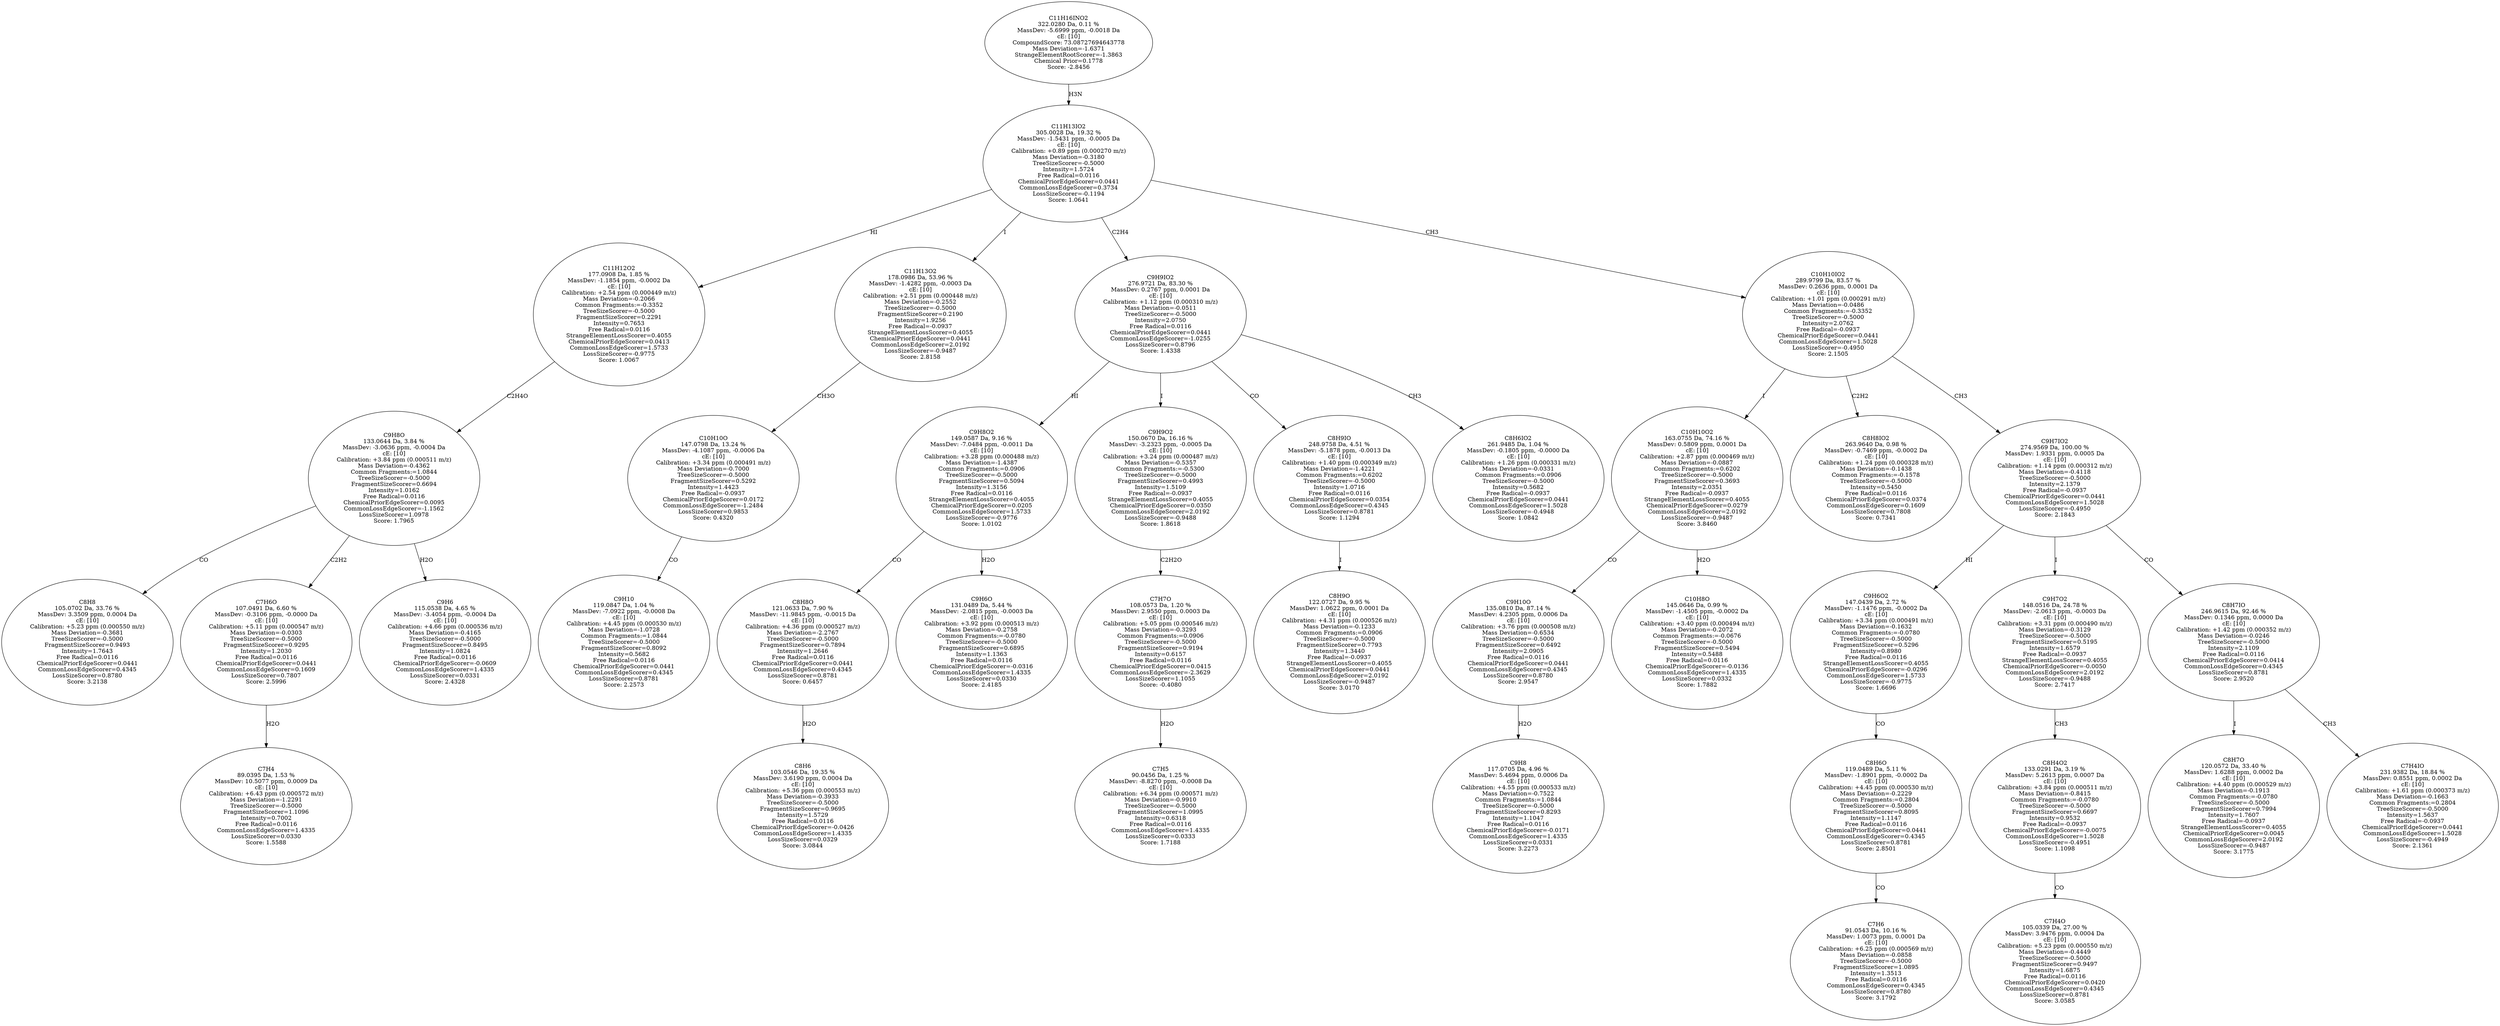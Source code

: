 strict digraph {
v1 [label="C8H8\n105.0702 Da, 33.76 %\nMassDev: 3.3509 ppm, 0.0004 Da\ncE: [10]\nCalibration: +5.23 ppm (0.000550 m/z)\nMass Deviation=-0.3681\nTreeSizeScorer=-0.5000\nFragmentSizeScorer=0.9493\nIntensity=1.7643\nFree Radical=0.0116\nChemicalPriorEdgeScorer=0.0441\nCommonLossEdgeScorer=0.4345\nLossSizeScorer=0.8780\nScore: 3.2138"];
v2 [label="C7H4\n89.0395 Da, 1.53 %\nMassDev: 10.5077 ppm, 0.0009 Da\ncE: [10]\nCalibration: +6.43 ppm (0.000572 m/z)\nMass Deviation=-1.2291\nTreeSizeScorer=-0.5000\nFragmentSizeScorer=1.1096\nIntensity=0.7002\nFree Radical=0.0116\nCommonLossEdgeScorer=1.4335\nLossSizeScorer=0.0330\nScore: 1.5588"];
v3 [label="C7H6O\n107.0491 Da, 6.60 %\nMassDev: -0.3106 ppm, -0.0000 Da\ncE: [10]\nCalibration: +5.11 ppm (0.000547 m/z)\nMass Deviation=-0.0303\nTreeSizeScorer=-0.5000\nFragmentSizeScorer=0.9295\nIntensity=1.2030\nFree Radical=0.0116\nChemicalPriorEdgeScorer=0.0441\nCommonLossEdgeScorer=0.1609\nLossSizeScorer=0.7807\nScore: 2.5996"];
v4 [label="C9H6\n115.0538 Da, 4.65 %\nMassDev: -3.4054 ppm, -0.0004 Da\ncE: [10]\nCalibration: +4.66 ppm (0.000536 m/z)\nMass Deviation=-0.4165\nTreeSizeScorer=-0.5000\nFragmentSizeScorer=0.8495\nIntensity=1.0824\nFree Radical=0.0116\nChemicalPriorEdgeScorer=-0.0609\nCommonLossEdgeScorer=1.4335\nLossSizeScorer=0.0331\nScore: 2.4328"];
v5 [label="C9H8O\n133.0644 Da, 3.84 %\nMassDev: -3.0636 ppm, -0.0004 Da\ncE: [10]\nCalibration: +3.84 ppm (0.000511 m/z)\nMass Deviation=-0.4362\nCommon Fragments:=1.0844\nTreeSizeScorer=-0.5000\nFragmentSizeScorer=0.6694\nIntensity=1.0162\nFree Radical=0.0116\nChemicalPriorEdgeScorer=0.0095\nCommonLossEdgeScorer=-1.1562\nLossSizeScorer=1.0978\nScore: 1.7965"];
v6 [label="C11H12O2\n177.0908 Da, 1.85 %\nMassDev: -1.1854 ppm, -0.0002 Da\ncE: [10]\nCalibration: +2.54 ppm (0.000449 m/z)\nMass Deviation=-0.2066\nCommon Fragments:=-0.3352\nTreeSizeScorer=-0.5000\nFragmentSizeScorer=0.2291\nIntensity=0.7653\nFree Radical=0.0116\nStrangeElementLossScorer=0.4055\nChemicalPriorEdgeScorer=0.0413\nCommonLossEdgeScorer=1.5733\nLossSizeScorer=-0.9775\nScore: 1.0067"];
v7 [label="C9H10\n119.0847 Da, 1.04 %\nMassDev: -7.0922 ppm, -0.0008 Da\ncE: [10]\nCalibration: +4.45 ppm (0.000530 m/z)\nMass Deviation=-1.0728\nCommon Fragments:=1.0844\nTreeSizeScorer=-0.5000\nFragmentSizeScorer=0.8092\nIntensity=0.5682\nFree Radical=0.0116\nChemicalPriorEdgeScorer=0.0441\nCommonLossEdgeScorer=0.4345\nLossSizeScorer=0.8781\nScore: 2.2573"];
v8 [label="C10H10O\n147.0798 Da, 13.24 %\nMassDev: -4.1087 ppm, -0.0006 Da\ncE: [10]\nCalibration: +3.34 ppm (0.000491 m/z)\nMass Deviation=-0.7000\nTreeSizeScorer=-0.5000\nFragmentSizeScorer=0.5292\nIntensity=1.4423\nFree Radical=-0.0937\nChemicalPriorEdgeScorer=0.0172\nCommonLossEdgeScorer=-1.2484\nLossSizeScorer=0.9853\nScore: 0.4320"];
v9 [label="C11H13O2\n178.0986 Da, 53.96 %\nMassDev: -1.4282 ppm, -0.0003 Da\ncE: [10]\nCalibration: +2.51 ppm (0.000448 m/z)\nMass Deviation=-0.2552\nTreeSizeScorer=-0.5000\nFragmentSizeScorer=0.2190\nIntensity=1.9256\nFree Radical=-0.0937\nStrangeElementLossScorer=0.4055\nChemicalPriorEdgeScorer=0.0441\nCommonLossEdgeScorer=2.0192\nLossSizeScorer=-0.9487\nScore: 2.8158"];
v10 [label="C8H6\n103.0546 Da, 19.35 %\nMassDev: 3.6190 ppm, 0.0004 Da\ncE: [10]\nCalibration: +5.36 ppm (0.000553 m/z)\nMass Deviation=-0.3933\nTreeSizeScorer=-0.5000\nFragmentSizeScorer=0.9695\nIntensity=1.5729\nFree Radical=0.0116\nChemicalPriorEdgeScorer=-0.0426\nCommonLossEdgeScorer=1.4335\nLossSizeScorer=0.0329\nScore: 3.0844"];
v11 [label="C8H8O\n121.0633 Da, 7.90 %\nMassDev: -11.9845 ppm, -0.0015 Da\ncE: [10]\nCalibration: +4.36 ppm (0.000527 m/z)\nMass Deviation=-2.2767\nTreeSizeScorer=-0.5000\nFragmentSizeScorer=0.7894\nIntensity=1.2646\nFree Radical=0.0116\nChemicalPriorEdgeScorer=0.0441\nCommonLossEdgeScorer=0.4345\nLossSizeScorer=0.8781\nScore: 0.6457"];
v12 [label="C9H6O\n131.0489 Da, 5.44 %\nMassDev: -2.0815 ppm, -0.0003 Da\ncE: [10]\nCalibration: +3.92 ppm (0.000513 m/z)\nMass Deviation=-0.2758\nCommon Fragments:=-0.0780\nTreeSizeScorer=-0.5000\nFragmentSizeScorer=0.6895\nIntensity=1.1363\nFree Radical=0.0116\nChemicalPriorEdgeScorer=-0.0316\nCommonLossEdgeScorer=1.4335\nLossSizeScorer=0.0330\nScore: 2.4185"];
v13 [label="C9H8O2\n149.0587 Da, 9.16 %\nMassDev: -7.0484 ppm, -0.0011 Da\ncE: [10]\nCalibration: +3.28 ppm (0.000488 m/z)\nMass Deviation=-1.4387\nCommon Fragments:=0.0906\nTreeSizeScorer=-0.5000\nFragmentSizeScorer=0.5094\nIntensity=1.3156\nFree Radical=0.0116\nStrangeElementLossScorer=0.4055\nChemicalPriorEdgeScorer=0.0205\nCommonLossEdgeScorer=1.5733\nLossSizeScorer=-0.9776\nScore: 1.0102"];
v14 [label="C7H5\n90.0456 Da, 1.25 %\nMassDev: -8.8270 ppm, -0.0008 Da\ncE: [10]\nCalibration: +6.34 ppm (0.000571 m/z)\nMass Deviation=-0.9910\nTreeSizeScorer=-0.5000\nFragmentSizeScorer=1.0995\nIntensity=0.6318\nFree Radical=0.0116\nCommonLossEdgeScorer=1.4335\nLossSizeScorer=0.0333\nScore: 1.7188"];
v15 [label="C7H7O\n108.0573 Da, 1.20 %\nMassDev: 2.9550 ppm, 0.0003 Da\ncE: [10]\nCalibration: +5.05 ppm (0.000546 m/z)\nMass Deviation=-0.3293\nCommon Fragments:=0.0906\nTreeSizeScorer=-0.5000\nFragmentSizeScorer=0.9194\nIntensity=0.6157\nFree Radical=0.0116\nChemicalPriorEdgeScorer=0.0415\nCommonLossEdgeScorer=-2.3629\nLossSizeScorer=1.1055\nScore: -0.4080"];
v16 [label="C9H9O2\n150.0670 Da, 16.16 %\nMassDev: -3.2323 ppm, -0.0005 Da\ncE: [10]\nCalibration: +3.24 ppm (0.000487 m/z)\nMass Deviation=-0.5357\nCommon Fragments:=-0.5300\nTreeSizeScorer=-0.5000\nFragmentSizeScorer=0.4993\nIntensity=1.5109\nFree Radical=-0.0937\nStrangeElementLossScorer=0.4055\nChemicalPriorEdgeScorer=0.0350\nCommonLossEdgeScorer=2.0192\nLossSizeScorer=-0.9488\nScore: 1.8618"];
v17 [label="C8H9O\n122.0727 Da, 9.95 %\nMassDev: 1.0622 ppm, 0.0001 Da\ncE: [10]\nCalibration: +4.31 ppm (0.000526 m/z)\nMass Deviation=-0.1233\nCommon Fragments:=0.0906\nTreeSizeScorer=-0.5000\nFragmentSizeScorer=0.7793\nIntensity=1.3440\nFree Radical=-0.0937\nStrangeElementLossScorer=0.4055\nChemicalPriorEdgeScorer=0.0441\nCommonLossEdgeScorer=2.0192\nLossSizeScorer=-0.9487\nScore: 3.0170"];
v18 [label="C8H9IO\n248.9758 Da, 4.51 %\nMassDev: -5.1878 ppm, -0.0013 Da\ncE: [10]\nCalibration: +1.40 ppm (0.000349 m/z)\nMass Deviation=-1.4221\nCommon Fragments:=0.6202\nTreeSizeScorer=-0.5000\nIntensity=1.0716\nFree Radical=0.0116\nChemicalPriorEdgeScorer=0.0354\nCommonLossEdgeScorer=0.4345\nLossSizeScorer=0.8781\nScore: 1.1294"];
v19 [label="C8H6IO2\n261.9485 Da, 1.04 %\nMassDev: -0.1805 ppm, -0.0000 Da\ncE: [10]\nCalibration: +1.26 ppm (0.000331 m/z)\nMass Deviation=-0.0331\nCommon Fragments:=0.0906\nTreeSizeScorer=-0.5000\nIntensity=0.5682\nFree Radical=-0.0937\nChemicalPriorEdgeScorer=0.0441\nCommonLossEdgeScorer=1.5028\nLossSizeScorer=-0.4948\nScore: 1.0842"];
v20 [label="C9H9IO2\n276.9721 Da, 83.30 %\nMassDev: 0.2767 ppm, 0.0001 Da\ncE: [10]\nCalibration: +1.12 ppm (0.000310 m/z)\nMass Deviation=-0.0511\nTreeSizeScorer=-0.5000\nIntensity=2.0750\nFree Radical=0.0116\nChemicalPriorEdgeScorer=0.0441\nCommonLossEdgeScorer=-1.0255\nLossSizeScorer=0.8796\nScore: 1.4338"];
v21 [label="C9H8\n117.0705 Da, 4.96 %\nMassDev: 5.4694 ppm, 0.0006 Da\ncE: [10]\nCalibration: +4.55 ppm (0.000533 m/z)\nMass Deviation=-0.7522\nCommon Fragments:=1.0844\nTreeSizeScorer=-0.5000\nFragmentSizeScorer=0.8293\nIntensity=1.1047\nFree Radical=0.0116\nChemicalPriorEdgeScorer=-0.0171\nCommonLossEdgeScorer=1.4335\nLossSizeScorer=0.0331\nScore: 3.2273"];
v22 [label="C9H10O\n135.0810 Da, 87.14 %\nMassDev: 4.2305 ppm, 0.0006 Da\ncE: [10]\nCalibration: +3.76 ppm (0.000508 m/z)\nMass Deviation=-0.6534\nTreeSizeScorer=-0.5000\nFragmentSizeScorer=0.6492\nIntensity=2.0905\nFree Radical=0.0116\nChemicalPriorEdgeScorer=0.0441\nCommonLossEdgeScorer=0.4345\nLossSizeScorer=0.8780\nScore: 2.9547"];
v23 [label="C10H8O\n145.0646 Da, 0.99 %\nMassDev: -1.4505 ppm, -0.0002 Da\ncE: [10]\nCalibration: +3.40 ppm (0.000494 m/z)\nMass Deviation=-0.2072\nCommon Fragments:=-0.0676\nTreeSizeScorer=-0.5000\nFragmentSizeScorer=0.5494\nIntensity=0.5488\nFree Radical=0.0116\nChemicalPriorEdgeScorer=-0.0136\nCommonLossEdgeScorer=1.4335\nLossSizeScorer=0.0332\nScore: 1.7882"];
v24 [label="C10H10O2\n163.0755 Da, 74.16 %\nMassDev: 0.5809 ppm, 0.0001 Da\ncE: [10]\nCalibration: +2.87 ppm (0.000469 m/z)\nMass Deviation=-0.0887\nCommon Fragments:=0.6202\nTreeSizeScorer=-0.5000\nFragmentSizeScorer=0.3693\nIntensity=2.0351\nFree Radical=-0.0937\nStrangeElementLossScorer=0.4055\nChemicalPriorEdgeScorer=0.0279\nCommonLossEdgeScorer=2.0192\nLossSizeScorer=-0.9487\nScore: 3.8460"];
v25 [label="C8H8IO2\n263.9640 Da, 0.98 %\nMassDev: -0.7469 ppm, -0.0002 Da\ncE: [10]\nCalibration: +1.24 ppm (0.000328 m/z)\nMass Deviation=-0.1438\nCommon Fragments:=-0.1578\nTreeSizeScorer=-0.5000\nIntensity=0.5450\nFree Radical=0.0116\nChemicalPriorEdgeScorer=0.0374\nCommonLossEdgeScorer=0.1609\nLossSizeScorer=0.7808\nScore: 0.7341"];
v26 [label="C7H6\n91.0543 Da, 10.16 %\nMassDev: 1.0073 ppm, 0.0001 Da\ncE: [10]\nCalibration: +6.25 ppm (0.000569 m/z)\nMass Deviation=-0.0858\nTreeSizeScorer=-0.5000\nFragmentSizeScorer=1.0895\nIntensity=1.3513\nFree Radical=0.0116\nCommonLossEdgeScorer=0.4345\nLossSizeScorer=0.8780\nScore: 3.1792"];
v27 [label="C8H6O\n119.0489 Da, 5.11 %\nMassDev: -1.8901 ppm, -0.0002 Da\ncE: [10]\nCalibration: +4.45 ppm (0.000530 m/z)\nMass Deviation=-0.2229\nCommon Fragments:=0.2804\nTreeSizeScorer=-0.5000\nFragmentSizeScorer=0.8095\nIntensity=1.1147\nFree Radical=0.0116\nChemicalPriorEdgeScorer=0.0441\nCommonLossEdgeScorer=0.4345\nLossSizeScorer=0.8781\nScore: 2.8501"];
v28 [label="C9H6O2\n147.0439 Da, 2.72 %\nMassDev: -1.1476 ppm, -0.0002 Da\ncE: [10]\nCalibration: +3.34 ppm (0.000491 m/z)\nMass Deviation=-0.1632\nCommon Fragments:=-0.0780\nTreeSizeScorer=-0.5000\nFragmentSizeScorer=0.5296\nIntensity=0.8980\nFree Radical=0.0116\nStrangeElementLossScorer=0.4055\nChemicalPriorEdgeScorer=-0.0296\nCommonLossEdgeScorer=1.5733\nLossSizeScorer=-0.9775\nScore: 1.6696"];
v29 [label="C7H4O\n105.0339 Da, 27.00 %\nMassDev: 3.9476 ppm, 0.0004 Da\ncE: [10]\nCalibration: +5.23 ppm (0.000550 m/z)\nMass Deviation=-0.4449\nTreeSizeScorer=-0.5000\nFragmentSizeScorer=0.9497\nIntensity=1.6875\nFree Radical=0.0116\nChemicalPriorEdgeScorer=0.0420\nCommonLossEdgeScorer=0.4345\nLossSizeScorer=0.8781\nScore: 3.0585"];
v30 [label="C8H4O2\n133.0291 Da, 3.19 %\nMassDev: 5.2613 ppm, 0.0007 Da\ncE: [10]\nCalibration: +3.84 ppm (0.000511 m/z)\nMass Deviation=-0.8415\nCommon Fragments:=-0.0780\nTreeSizeScorer=-0.5000\nFragmentSizeScorer=0.6697\nIntensity=0.9532\nFree Radical=-0.0937\nChemicalPriorEdgeScorer=-0.0075\nCommonLossEdgeScorer=1.5028\nLossSizeScorer=-0.4951\nScore: 1.1098"];
v31 [label="C9H7O2\n148.0516 Da, 24.78 %\nMassDev: -2.0613 ppm, -0.0003 Da\ncE: [10]\nCalibration: +3.31 ppm (0.000490 m/z)\nMass Deviation=-0.3129\nTreeSizeScorer=-0.5000\nFragmentSizeScorer=0.5195\nIntensity=1.6579\nFree Radical=-0.0937\nStrangeElementLossScorer=0.4055\nChemicalPriorEdgeScorer=-0.0050\nCommonLossEdgeScorer=2.0192\nLossSizeScorer=-0.9488\nScore: 2.7417"];
v32 [label="C8H7O\n120.0572 Da, 33.40 %\nMassDev: 1.6288 ppm, 0.0002 Da\ncE: [10]\nCalibration: +4.40 ppm (0.000529 m/z)\nMass Deviation=-0.1913\nCommon Fragments:=-0.0780\nTreeSizeScorer=-0.5000\nFragmentSizeScorer=0.7994\nIntensity=1.7607\nFree Radical=-0.0937\nStrangeElementLossScorer=0.4055\nChemicalPriorEdgeScorer=0.0045\nCommonLossEdgeScorer=2.0192\nLossSizeScorer=-0.9487\nScore: 3.1775"];
v33 [label="C7H4IO\n231.9382 Da, 18.84 %\nMassDev: 0.8551 ppm, 0.0002 Da\ncE: [10]\nCalibration: +1.61 ppm (0.000373 m/z)\nMass Deviation=-0.1663\nCommon Fragments:=0.2804\nTreeSizeScorer=-0.5000\nIntensity=1.5637\nFree Radical=-0.0937\nChemicalPriorEdgeScorer=0.0441\nCommonLossEdgeScorer=1.5028\nLossSizeScorer=-0.4949\nScore: 2.1361"];
v34 [label="C8H7IO\n246.9615 Da, 92.46 %\nMassDev: 0.1346 ppm, 0.0000 Da\ncE: [10]\nCalibration: +1.42 ppm (0.000352 m/z)\nMass Deviation=-0.0246\nTreeSizeScorer=-0.5000\nIntensity=2.1109\nFree Radical=0.0116\nChemicalPriorEdgeScorer=0.0414\nCommonLossEdgeScorer=0.4345\nLossSizeScorer=0.8781\nScore: 2.9520"];
v35 [label="C9H7IO2\n274.9569 Da, 100.00 %\nMassDev: 1.9331 ppm, 0.0005 Da\ncE: [10]\nCalibration: +1.14 ppm (0.000312 m/z)\nMass Deviation=-0.4118\nTreeSizeScorer=-0.5000\nIntensity=2.1379\nFree Radical=-0.0937\nChemicalPriorEdgeScorer=0.0441\nCommonLossEdgeScorer=1.5028\nLossSizeScorer=-0.4950\nScore: 2.1843"];
v36 [label="C10H10IO2\n289.9799 Da, 83.57 %\nMassDev: 0.2636 ppm, 0.0001 Da\ncE: [10]\nCalibration: +1.01 ppm (0.000291 m/z)\nMass Deviation=-0.0486\nCommon Fragments:=-0.3352\nTreeSizeScorer=-0.5000\nIntensity=2.0762\nFree Radical=-0.0937\nChemicalPriorEdgeScorer=0.0441\nCommonLossEdgeScorer=1.5028\nLossSizeScorer=-0.4950\nScore: 2.1505"];
v37 [label="C11H13IO2\n305.0028 Da, 19.32 %\nMassDev: -1.5431 ppm, -0.0005 Da\ncE: [10]\nCalibration: +0.89 ppm (0.000270 m/z)\nMass Deviation=-0.3180\nTreeSizeScorer=-0.5000\nIntensity=1.5724\nFree Radical=0.0116\nChemicalPriorEdgeScorer=0.0441\nCommonLossEdgeScorer=0.3734\nLossSizeScorer=-0.1194\nScore: 1.0641"];
v38 [label="C11H16INO2\n322.0280 Da, 0.11 %\nMassDev: -5.6999 ppm, -0.0018 Da\ncE: [10]\nCompoundScore: 73.08727694643778\nMass Deviation=-1.6371\nStrangeElementRootScorer=-1.3863\nChemical Prior=0.1778\nScore: -2.8456"];
v5 -> v1 [label="CO"];
v3 -> v2 [label="H2O"];
v5 -> v3 [label="C2H2"];
v5 -> v4 [label="H2O"];
v6 -> v5 [label="C2H4O"];
v37 -> v6 [label="HI"];
v8 -> v7 [label="CO"];
v9 -> v8 [label="CH3O"];
v37 -> v9 [label="I"];
v11 -> v10 [label="H2O"];
v13 -> v11 [label="CO"];
v13 -> v12 [label="H2O"];
v20 -> v13 [label="HI"];
v15 -> v14 [label="H2O"];
v16 -> v15 [label="C2H2O"];
v20 -> v16 [label="I"];
v18 -> v17 [label="I"];
v20 -> v18 [label="CO"];
v20 -> v19 [label="CH3"];
v37 -> v20 [label="C2H4"];
v22 -> v21 [label="H2O"];
v24 -> v22 [label="CO"];
v24 -> v23 [label="H2O"];
v36 -> v24 [label="I"];
v36 -> v25 [label="C2H2"];
v27 -> v26 [label="CO"];
v28 -> v27 [label="CO"];
v35 -> v28 [label="HI"];
v30 -> v29 [label="CO"];
v31 -> v30 [label="CH3"];
v35 -> v31 [label="I"];
v34 -> v32 [label="I"];
v34 -> v33 [label="CH3"];
v35 -> v34 [label="CO"];
v36 -> v35 [label="CH3"];
v37 -> v36 [label="CH3"];
v38 -> v37 [label="H3N"];
}